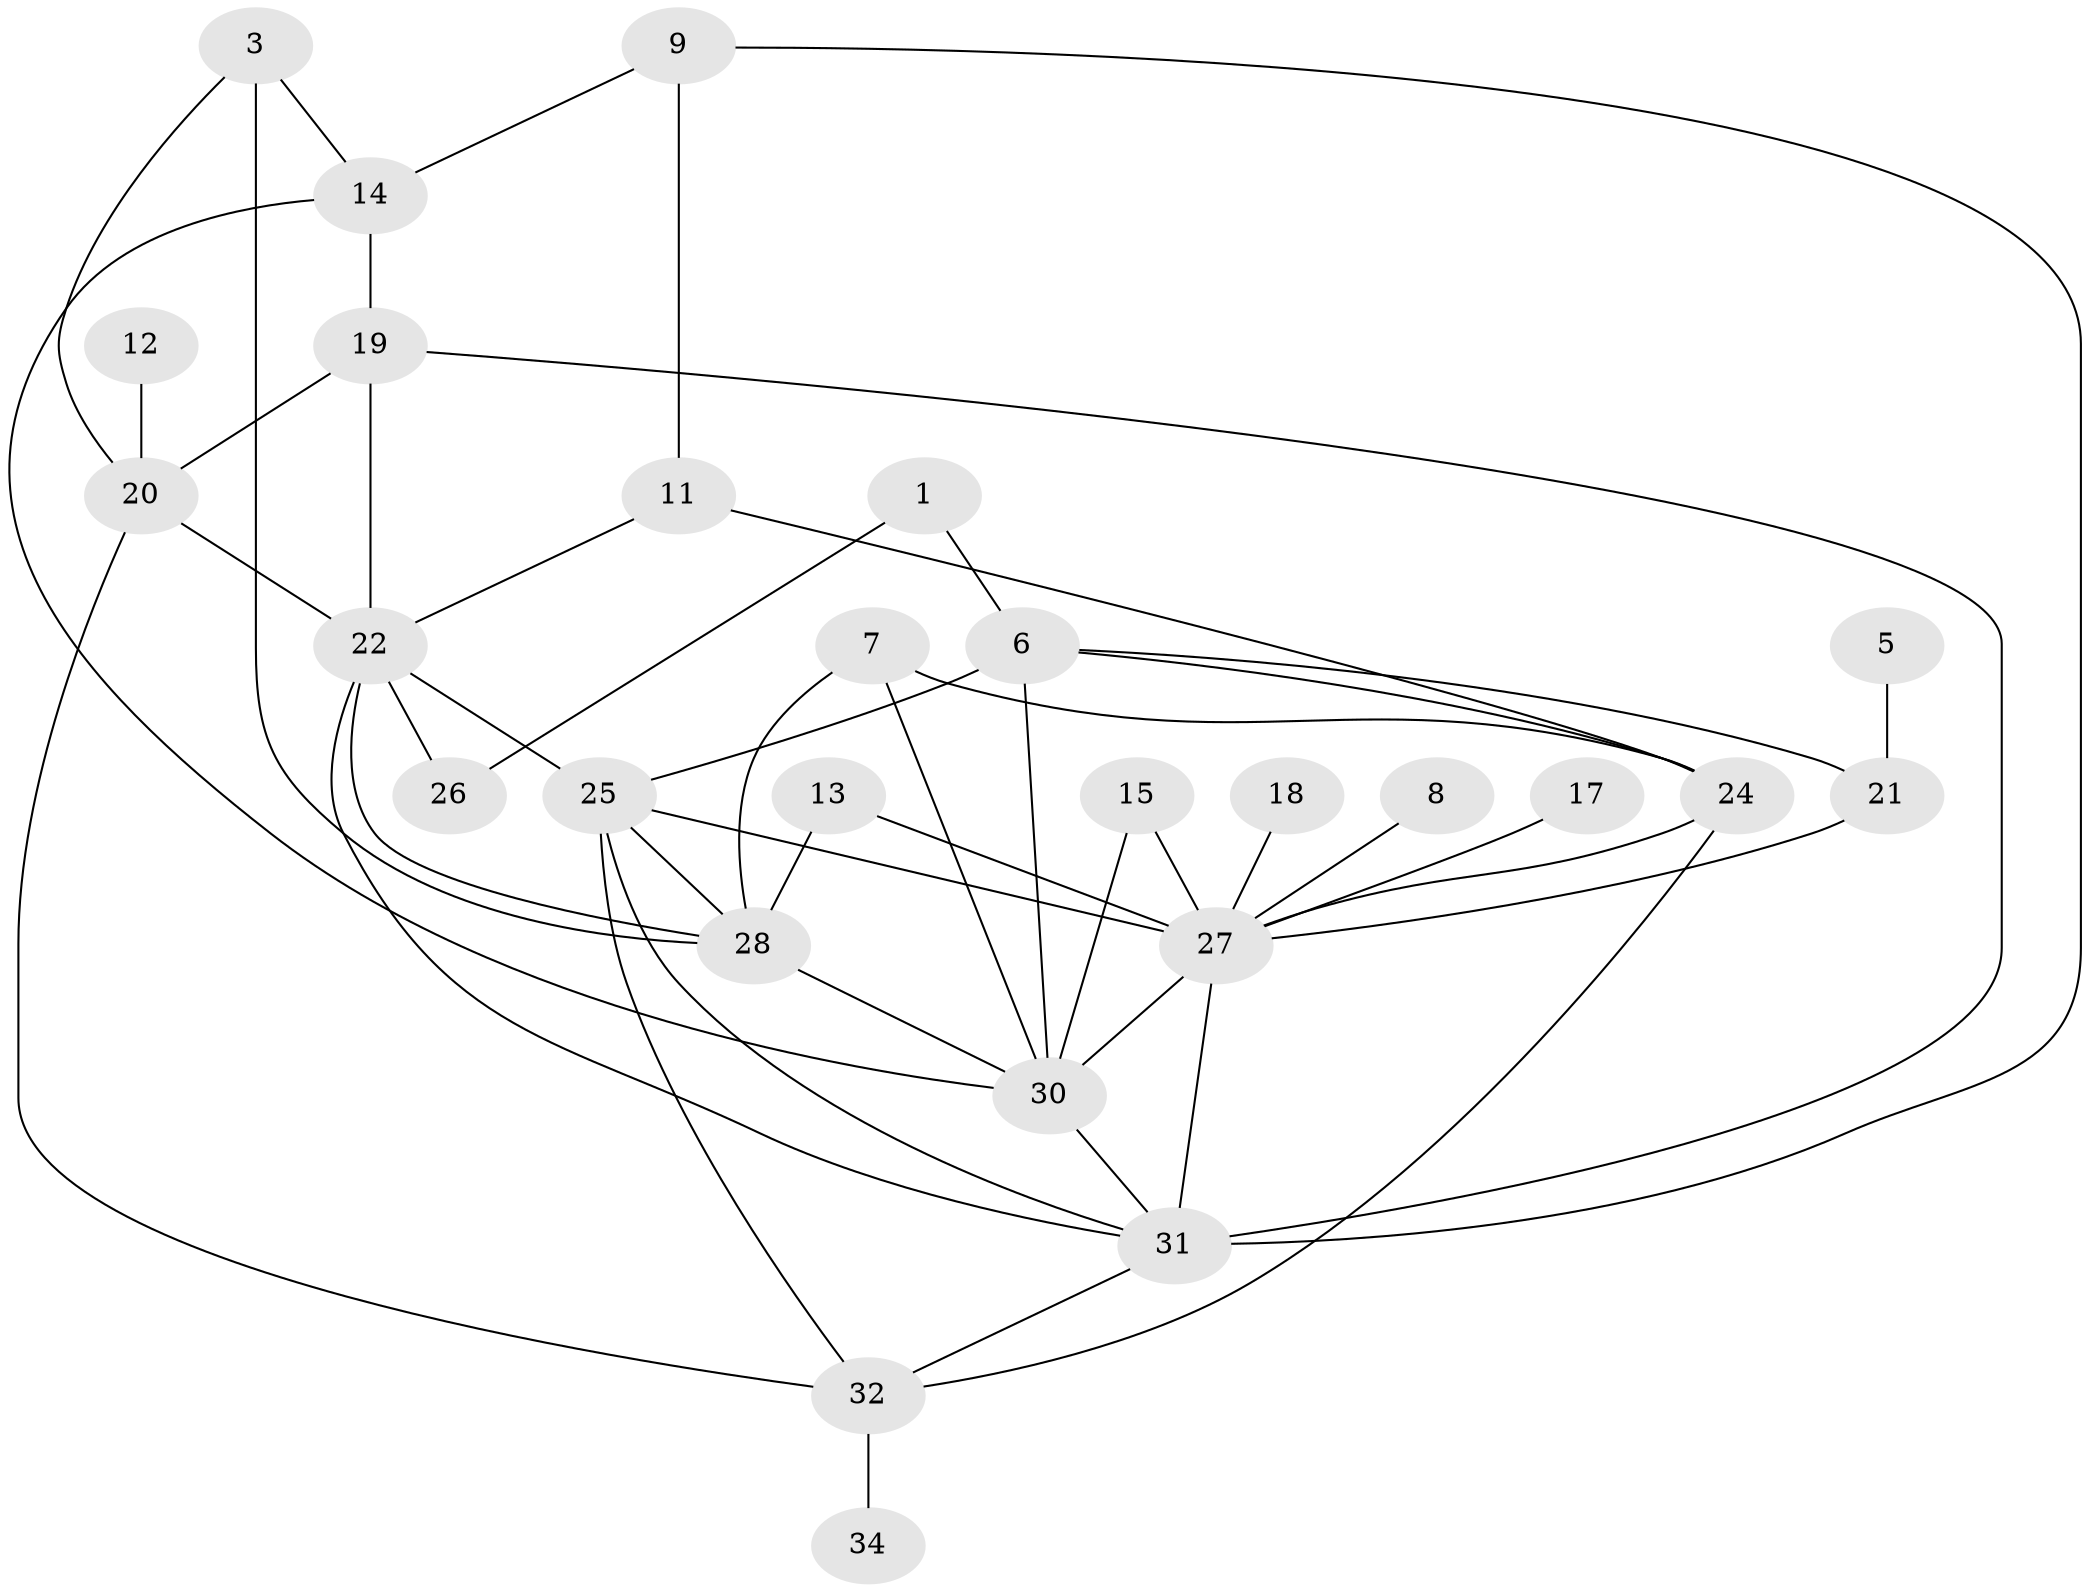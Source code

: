 // original degree distribution, {3: 0.1791044776119403, 2: 0.23880597014925373, 6: 0.07462686567164178, 1: 0.19402985074626866, 0: 0.08955223880597014, 4: 0.1791044776119403, 5: 0.029850746268656716, 7: 0.014925373134328358}
// Generated by graph-tools (version 1.1) at 2025/49/03/09/25 03:49:14]
// undirected, 27 vertices, 50 edges
graph export_dot {
graph [start="1"]
  node [color=gray90,style=filled];
  1;
  3;
  5;
  6;
  7;
  8;
  9;
  11;
  12;
  13;
  14;
  15;
  17;
  18;
  19;
  20;
  21;
  22;
  24;
  25;
  26;
  27;
  28;
  30;
  31;
  32;
  34;
  1 -- 6 [weight=1.0];
  1 -- 26 [weight=1.0];
  3 -- 14 [weight=1.0];
  3 -- 20 [weight=1.0];
  3 -- 28 [weight=1.0];
  5 -- 21 [weight=1.0];
  6 -- 21 [weight=1.0];
  6 -- 24 [weight=1.0];
  6 -- 25 [weight=2.0];
  6 -- 30 [weight=1.0];
  7 -- 24 [weight=1.0];
  7 -- 28 [weight=1.0];
  7 -- 30 [weight=1.0];
  8 -- 27 [weight=1.0];
  9 -- 11 [weight=1.0];
  9 -- 14 [weight=1.0];
  9 -- 31 [weight=1.0];
  11 -- 22 [weight=1.0];
  11 -- 24 [weight=1.0];
  12 -- 20 [weight=1.0];
  13 -- 27 [weight=1.0];
  13 -- 28 [weight=1.0];
  14 -- 19 [weight=1.0];
  14 -- 30 [weight=1.0];
  15 -- 27 [weight=1.0];
  15 -- 30 [weight=1.0];
  17 -- 27 [weight=1.0];
  18 -- 27 [weight=2.0];
  19 -- 20 [weight=1.0];
  19 -- 22 [weight=1.0];
  19 -- 31 [weight=1.0];
  20 -- 22 [weight=1.0];
  20 -- 32 [weight=1.0];
  21 -- 27 [weight=1.0];
  22 -- 25 [weight=1.0];
  22 -- 26 [weight=1.0];
  22 -- 28 [weight=1.0];
  22 -- 31 [weight=1.0];
  24 -- 27 [weight=1.0];
  24 -- 32 [weight=1.0];
  25 -- 27 [weight=1.0];
  25 -- 28 [weight=1.0];
  25 -- 31 [weight=1.0];
  25 -- 32 [weight=1.0];
  27 -- 30 [weight=2.0];
  27 -- 31 [weight=2.0];
  28 -- 30 [weight=1.0];
  30 -- 31 [weight=1.0];
  31 -- 32 [weight=1.0];
  32 -- 34 [weight=1.0];
}
